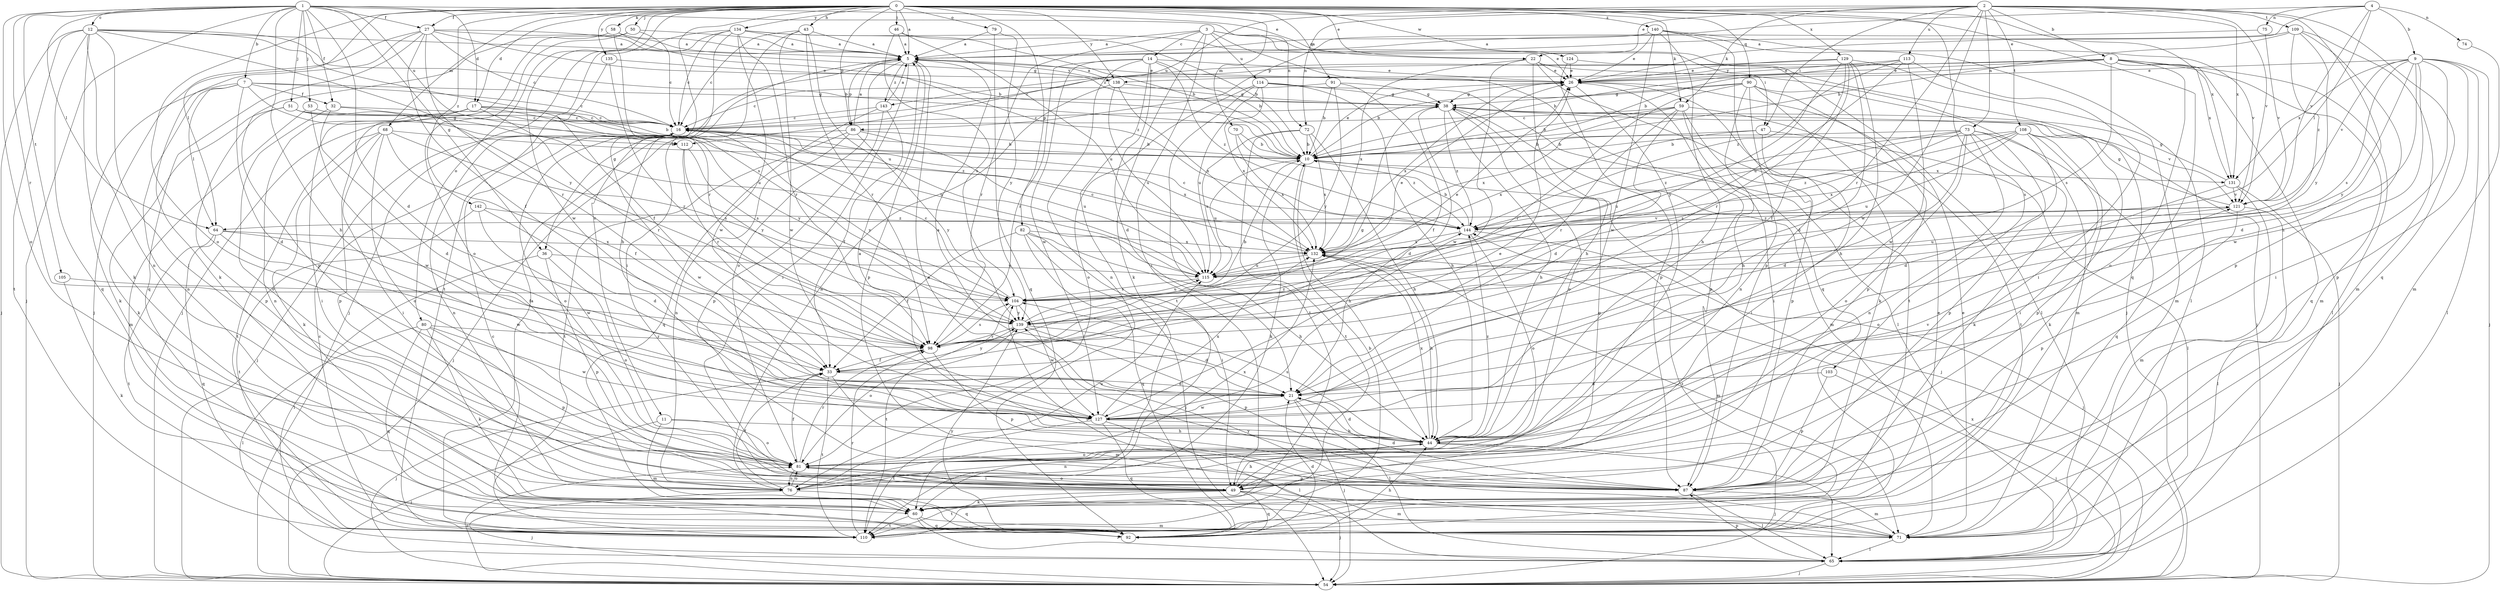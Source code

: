strict digraph  {
0;
1;
2;
3;
4;
5;
7;
8;
9;
10;
11;
12;
14;
16;
17;
21;
22;
26;
27;
32;
33;
36;
38;
43;
44;
46;
47;
49;
50;
51;
53;
54;
58;
59;
60;
64;
65;
68;
70;
71;
72;
73;
74;
75;
76;
79;
80;
81;
82;
86;
87;
90;
91;
92;
98;
103;
104;
105;
108;
109;
110;
112;
113;
114;
115;
121;
124;
127;
129;
131;
132;
134;
135;
138;
139;
140;
142;
143;
144;
0 -> 5  [label=a];
0 -> 11  [label=c];
0 -> 17  [label=d];
0 -> 22  [label=e];
0 -> 27  [label=f];
0 -> 43  [label=h];
0 -> 46  [label=i];
0 -> 50  [label=j];
0 -> 58  [label=k];
0 -> 59  [label=k];
0 -> 64  [label=l];
0 -> 68  [label=m];
0 -> 70  [label=m];
0 -> 79  [label=o];
0 -> 80  [label=o];
0 -> 81  [label=o];
0 -> 82  [label=p];
0 -> 86  [label=p];
0 -> 90  [label=q];
0 -> 91  [label=q];
0 -> 92  [label=q];
0 -> 103  [label=s];
0 -> 124  [label=w];
0 -> 127  [label=w];
0 -> 129  [label=x];
0 -> 131  [label=x];
0 -> 134  [label=y];
0 -> 135  [label=y];
0 -> 138  [label=y];
0 -> 140  [label=z];
0 -> 142  [label=z];
1 -> 7  [label=b];
1 -> 12  [label=c];
1 -> 17  [label=d];
1 -> 21  [label=d];
1 -> 22  [label=e];
1 -> 27  [label=f];
1 -> 32  [label=f];
1 -> 36  [label=g];
1 -> 44  [label=h];
1 -> 51  [label=j];
1 -> 53  [label=j];
1 -> 54  [label=j];
1 -> 64  [label=l];
1 -> 72  [label=n];
1 -> 81  [label=o];
1 -> 98  [label=r];
1 -> 105  [label=t];
1 -> 112  [label=u];
2 -> 8  [label=b];
2 -> 22  [label=e];
2 -> 44  [label=h];
2 -> 47  [label=i];
2 -> 59  [label=k];
2 -> 72  [label=n];
2 -> 73  [label=n];
2 -> 92  [label=q];
2 -> 98  [label=r];
2 -> 108  [label=t];
2 -> 109  [label=t];
2 -> 112  [label=u];
2 -> 113  [label=u];
2 -> 121  [label=v];
2 -> 127  [label=w];
2 -> 131  [label=x];
3 -> 5  [label=a];
3 -> 14  [label=c];
3 -> 47  [label=i];
3 -> 49  [label=i];
3 -> 54  [label=j];
3 -> 60  [label=k];
3 -> 92  [label=q];
3 -> 98  [label=r];
3 -> 114  [label=u];
4 -> 9  [label=b];
4 -> 26  [label=e];
4 -> 64  [label=l];
4 -> 74  [label=n];
4 -> 75  [label=n];
4 -> 86  [label=p];
4 -> 121  [label=v];
5 -> 26  [label=e];
5 -> 36  [label=g];
5 -> 49  [label=i];
5 -> 81  [label=o];
5 -> 86  [label=p];
5 -> 87  [label=p];
5 -> 138  [label=y];
5 -> 143  [label=z];
7 -> 16  [label=c];
7 -> 21  [label=d];
7 -> 32  [label=f];
7 -> 38  [label=g];
7 -> 60  [label=k];
7 -> 64  [label=l];
7 -> 76  [label=n];
7 -> 115  [label=u];
8 -> 10  [label=b];
8 -> 26  [label=e];
8 -> 65  [label=l];
8 -> 71  [label=m];
8 -> 81  [label=o];
8 -> 92  [label=q];
8 -> 104  [label=s];
8 -> 131  [label=x];
8 -> 138  [label=y];
8 -> 143  [label=z];
9 -> 21  [label=d];
9 -> 26  [label=e];
9 -> 49  [label=i];
9 -> 54  [label=j];
9 -> 65  [label=l];
9 -> 87  [label=p];
9 -> 104  [label=s];
9 -> 121  [label=v];
9 -> 127  [label=w];
9 -> 131  [label=x];
9 -> 139  [label=y];
10 -> 26  [label=e];
10 -> 44  [label=h];
10 -> 54  [label=j];
10 -> 60  [label=k];
10 -> 115  [label=u];
10 -> 131  [label=x];
11 -> 44  [label=h];
11 -> 54  [label=j];
11 -> 71  [label=m];
11 -> 81  [label=o];
12 -> 5  [label=a];
12 -> 10  [label=b];
12 -> 49  [label=i];
12 -> 54  [label=j];
12 -> 60  [label=k];
12 -> 76  [label=n];
12 -> 92  [label=q];
12 -> 104  [label=s];
12 -> 110  [label=t];
12 -> 139  [label=y];
14 -> 10  [label=b];
14 -> 21  [label=d];
14 -> 26  [label=e];
14 -> 76  [label=n];
14 -> 98  [label=r];
14 -> 110  [label=t];
14 -> 127  [label=w];
14 -> 144  [label=z];
16 -> 10  [label=b];
16 -> 54  [label=j];
16 -> 76  [label=n];
16 -> 81  [label=o];
16 -> 127  [label=w];
16 -> 132  [label=x];
16 -> 139  [label=y];
17 -> 16  [label=c];
17 -> 49  [label=i];
17 -> 76  [label=n];
17 -> 87  [label=p];
17 -> 98  [label=r];
17 -> 115  [label=u];
17 -> 139  [label=y];
21 -> 5  [label=a];
21 -> 54  [label=j];
21 -> 65  [label=l];
21 -> 127  [label=w];
22 -> 26  [label=e];
22 -> 44  [label=h];
22 -> 54  [label=j];
22 -> 110  [label=t];
22 -> 127  [label=w];
22 -> 132  [label=x];
26 -> 38  [label=g];
26 -> 49  [label=i];
26 -> 87  [label=p];
26 -> 132  [label=x];
27 -> 5  [label=a];
27 -> 10  [label=b];
27 -> 16  [label=c];
27 -> 33  [label=f];
27 -> 38  [label=g];
27 -> 54  [label=j];
27 -> 60  [label=k];
27 -> 92  [label=q];
27 -> 98  [label=r];
32 -> 16  [label=c];
32 -> 21  [label=d];
32 -> 81  [label=o];
32 -> 112  [label=g];
33 -> 21  [label=d];
33 -> 54  [label=j];
33 -> 71  [label=m];
33 -> 110  [label=t];
33 -> 139  [label=y];
36 -> 65  [label=l];
36 -> 81  [label=o];
36 -> 87  [label=p];
36 -> 115  [label=u];
38 -> 16  [label=c];
38 -> 21  [label=d];
38 -> 44  [label=h];
38 -> 71  [label=m];
38 -> 81  [label=o];
38 -> 121  [label=v];
38 -> 144  [label=z];
43 -> 5  [label=a];
43 -> 16  [label=c];
43 -> 49  [label=i];
43 -> 98  [label=r];
43 -> 115  [label=u];
43 -> 127  [label=w];
44 -> 5  [label=a];
44 -> 21  [label=d];
44 -> 54  [label=j];
44 -> 65  [label=l];
44 -> 76  [label=n];
44 -> 81  [label=o];
44 -> 104  [label=s];
44 -> 121  [label=v];
44 -> 132  [label=x];
44 -> 144  [label=z];
46 -> 5  [label=a];
46 -> 10  [label=b];
46 -> 104  [label=s];
46 -> 115  [label=u];
47 -> 10  [label=b];
47 -> 49  [label=i];
47 -> 65  [label=l];
47 -> 132  [label=x];
49 -> 44  [label=h];
49 -> 54  [label=j];
49 -> 60  [label=k];
49 -> 71  [label=m];
49 -> 81  [label=o];
49 -> 92  [label=q];
49 -> 110  [label=t];
50 -> 5  [label=a];
50 -> 16  [label=c];
50 -> 54  [label=j];
50 -> 81  [label=o];
51 -> 10  [label=b];
51 -> 16  [label=c];
51 -> 60  [label=k];
51 -> 87  [label=p];
51 -> 144  [label=z];
53 -> 16  [label=c];
53 -> 71  [label=m];
53 -> 127  [label=w];
54 -> 81  [label=o];
54 -> 132  [label=x];
58 -> 5  [label=a];
58 -> 87  [label=p];
58 -> 98  [label=r];
58 -> 144  [label=z];
59 -> 10  [label=b];
59 -> 16  [label=c];
59 -> 21  [label=d];
59 -> 49  [label=i];
59 -> 87  [label=p];
59 -> 98  [label=r];
59 -> 110  [label=t];
59 -> 132  [label=x];
60 -> 38  [label=g];
60 -> 65  [label=l];
60 -> 71  [label=m];
60 -> 92  [label=q];
60 -> 110  [label=t];
64 -> 33  [label=f];
64 -> 92  [label=q];
64 -> 110  [label=t];
64 -> 127  [label=w];
64 -> 132  [label=x];
65 -> 54  [label=j];
65 -> 87  [label=p];
68 -> 10  [label=b];
68 -> 33  [label=f];
68 -> 49  [label=i];
68 -> 60  [label=k];
68 -> 81  [label=o];
68 -> 104  [label=s];
68 -> 110  [label=t];
70 -> 10  [label=b];
70 -> 132  [label=x];
70 -> 144  [label=z];
71 -> 26  [label=e];
71 -> 65  [label=l];
71 -> 104  [label=s];
71 -> 139  [label=y];
72 -> 10  [label=b];
72 -> 44  [label=h];
72 -> 110  [label=t];
72 -> 115  [label=u];
72 -> 132  [label=x];
73 -> 10  [label=b];
73 -> 21  [label=d];
73 -> 60  [label=k];
73 -> 76  [label=n];
73 -> 81  [label=o];
73 -> 87  [label=p];
73 -> 92  [label=q];
73 -> 104  [label=s];
73 -> 115  [label=u];
73 -> 144  [label=z];
74 -> 71  [label=m];
75 -> 5  [label=a];
75 -> 121  [label=v];
76 -> 33  [label=f];
76 -> 54  [label=j];
76 -> 81  [label=o];
76 -> 92  [label=q];
76 -> 115  [label=u];
76 -> 132  [label=x];
79 -> 5  [label=a];
79 -> 92  [label=q];
79 -> 139  [label=y];
80 -> 60  [label=k];
80 -> 65  [label=l];
80 -> 87  [label=p];
80 -> 92  [label=q];
80 -> 98  [label=r];
80 -> 127  [label=w];
81 -> 33  [label=f];
81 -> 49  [label=i];
81 -> 76  [label=n];
81 -> 87  [label=p];
81 -> 98  [label=r];
82 -> 33  [label=f];
82 -> 44  [label=h];
82 -> 49  [label=i];
82 -> 54  [label=j];
82 -> 92  [label=q];
82 -> 132  [label=x];
86 -> 5  [label=a];
86 -> 10  [label=b];
86 -> 54  [label=j];
86 -> 76  [label=n];
86 -> 110  [label=t];
86 -> 115  [label=u];
86 -> 139  [label=y];
87 -> 5  [label=a];
87 -> 21  [label=d];
87 -> 65  [label=l];
87 -> 71  [label=m];
90 -> 10  [label=b];
90 -> 38  [label=g];
90 -> 44  [label=h];
90 -> 60  [label=k];
90 -> 71  [label=m];
90 -> 76  [label=n];
90 -> 87  [label=p];
90 -> 98  [label=r];
91 -> 10  [label=b];
91 -> 16  [label=c];
91 -> 33  [label=f];
91 -> 38  [label=g];
91 -> 139  [label=y];
92 -> 16  [label=c];
92 -> 21  [label=d];
92 -> 44  [label=h];
92 -> 139  [label=y];
98 -> 33  [label=f];
98 -> 38  [label=g];
98 -> 87  [label=p];
98 -> 104  [label=s];
98 -> 144  [label=z];
103 -> 21  [label=d];
103 -> 54  [label=j];
103 -> 87  [label=p];
104 -> 16  [label=c];
104 -> 26  [label=e];
104 -> 110  [label=t];
104 -> 115  [label=u];
104 -> 127  [label=w];
104 -> 139  [label=y];
105 -> 60  [label=k];
105 -> 104  [label=s];
108 -> 10  [label=b];
108 -> 21  [label=d];
108 -> 49  [label=i];
108 -> 60  [label=k];
108 -> 87  [label=p];
108 -> 115  [label=u];
108 -> 132  [label=x];
108 -> 144  [label=z];
109 -> 5  [label=a];
109 -> 10  [label=b];
109 -> 71  [label=m];
109 -> 87  [label=p];
109 -> 139  [label=y];
109 -> 144  [label=z];
110 -> 5  [label=a];
110 -> 10  [label=b];
110 -> 16  [label=c];
110 -> 26  [label=e];
110 -> 98  [label=r];
110 -> 144  [label=z];
112 -> 98  [label=r];
112 -> 104  [label=s];
112 -> 139  [label=y];
113 -> 10  [label=b];
113 -> 26  [label=e];
113 -> 49  [label=i];
113 -> 115  [label=u];
113 -> 127  [label=w];
113 -> 144  [label=z];
114 -> 38  [label=g];
114 -> 44  [label=h];
114 -> 65  [label=l];
114 -> 81  [label=o];
114 -> 110  [label=t];
114 -> 115  [label=u];
114 -> 132  [label=x];
115 -> 26  [label=e];
115 -> 104  [label=s];
121 -> 38  [label=g];
121 -> 65  [label=l];
121 -> 87  [label=p];
121 -> 115  [label=u];
121 -> 144  [label=z];
124 -> 26  [label=e];
124 -> 65  [label=l];
124 -> 87  [label=p];
127 -> 26  [label=e];
127 -> 44  [label=h];
127 -> 65  [label=l];
127 -> 92  [label=q];
127 -> 110  [label=t];
127 -> 132  [label=x];
129 -> 16  [label=c];
129 -> 21  [label=d];
129 -> 26  [label=e];
129 -> 33  [label=f];
129 -> 44  [label=h];
129 -> 71  [label=m];
129 -> 98  [label=r];
129 -> 139  [label=y];
131 -> 38  [label=g];
131 -> 54  [label=j];
131 -> 71  [label=m];
131 -> 81  [label=o];
131 -> 121  [label=v];
132 -> 16  [label=c];
132 -> 44  [label=h];
132 -> 71  [label=m];
132 -> 115  [label=u];
134 -> 5  [label=a];
134 -> 10  [label=b];
134 -> 16  [label=c];
134 -> 26  [label=e];
134 -> 44  [label=h];
134 -> 54  [label=j];
134 -> 98  [label=r];
134 -> 110  [label=t];
134 -> 127  [label=w];
135 -> 26  [label=e];
135 -> 33  [label=f];
135 -> 98  [label=r];
138 -> 5  [label=a];
138 -> 38  [label=g];
138 -> 76  [label=n];
138 -> 115  [label=u];
138 -> 132  [label=x];
139 -> 10  [label=b];
139 -> 21  [label=d];
139 -> 81  [label=o];
139 -> 87  [label=p];
139 -> 98  [label=r];
140 -> 5  [label=a];
140 -> 26  [label=e];
140 -> 44  [label=h];
140 -> 65  [label=l];
140 -> 87  [label=p];
140 -> 121  [label=v];
140 -> 127  [label=w];
142 -> 21  [label=d];
142 -> 110  [label=t];
142 -> 127  [label=w];
142 -> 144  [label=z];
143 -> 5  [label=a];
143 -> 16  [label=c];
143 -> 33  [label=f];
143 -> 87  [label=p];
143 -> 92  [label=q];
144 -> 10  [label=b];
144 -> 16  [label=c];
144 -> 54  [label=j];
144 -> 81  [label=o];
144 -> 121  [label=v];
144 -> 132  [label=x];
}

